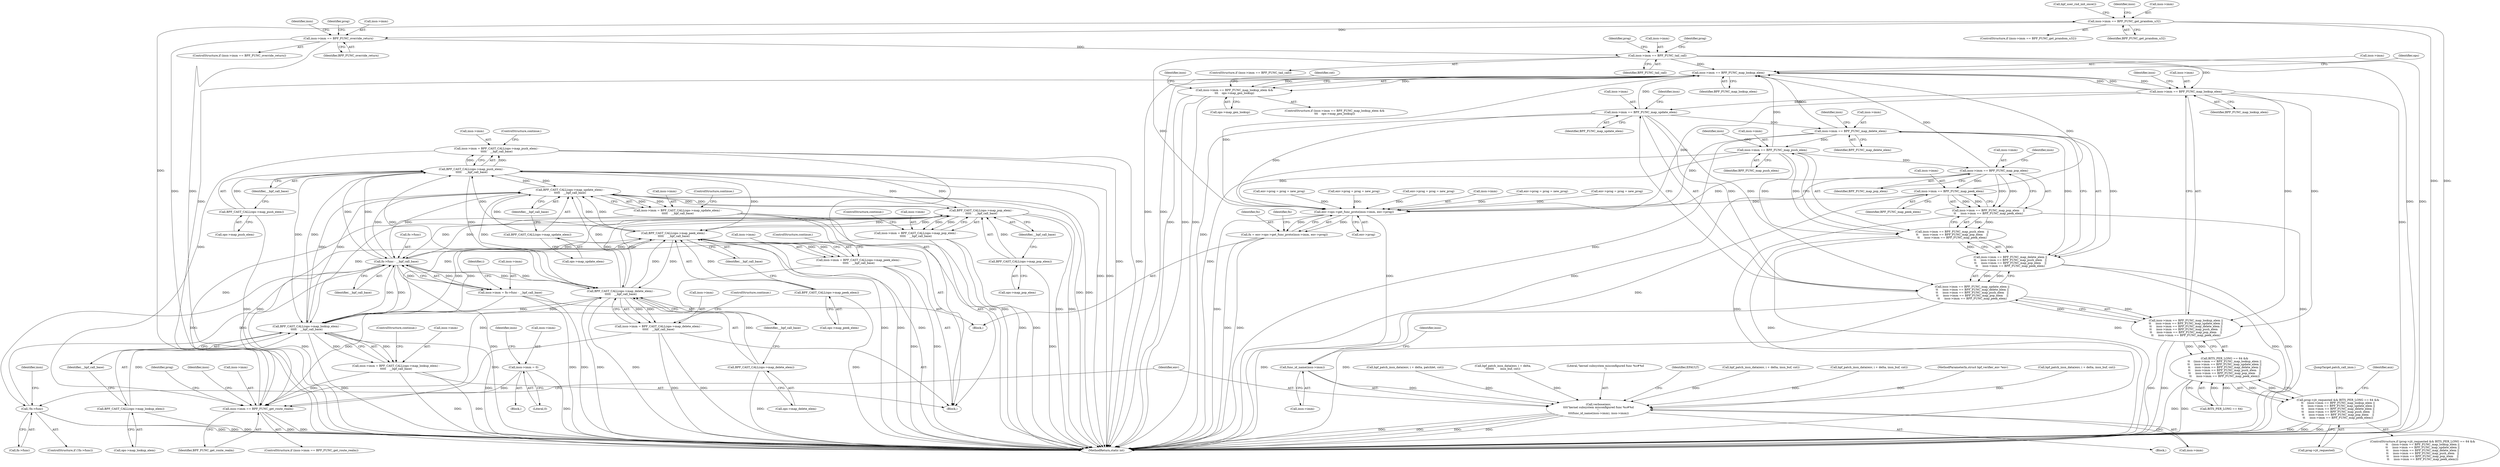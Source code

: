 digraph "0_linux_979d63d50c0c0f7bc537bf821e056cc9fe5abd38_3@API" {
"1000653" [label="(Call,insn->imm == BPF_FUNC_get_prandom_u32)"];
"1000642" [label="(Call,insn->imm == BPF_FUNC_get_route_realm)"];
"1000981" [label="(Call,insn->imm = BPF_CAST_CALL(ops->map_push_elem) -\n\t\t\t\t\t    __bpf_call_base)"];
"1000985" [label="(Call,BPF_CAST_CALL(ops->map_push_elem) -\n\t\t\t\t\t    __bpf_call_base)"];
"1000986" [label="(Call,BPF_CAST_CALL(ops->map_push_elem))"];
"1000961" [label="(Call,BPF_CAST_CALL(ops->map_update_elem) -\n\t\t\t\t\t    __bpf_call_base)"];
"1000962" [label="(Call,BPF_CAST_CALL(ops->map_update_elem))"];
"1000997" [label="(Call,BPF_CAST_CALL(ops->map_pop_elem) -\n\t\t\t\t\t    __bpf_call_base)"];
"1000998" [label="(Call,BPF_CAST_CALL(ops->map_pop_elem))"];
"1001009" [label="(Call,BPF_CAST_CALL(ops->map_peek_elem) -\n\t\t\t\t\t    __bpf_call_base)"];
"1001010" [label="(Call,BPF_CAST_CALL(ops->map_peek_elem))"];
"1001050" [label="(Call,fn->func - __bpf_call_base)"];
"1001028" [label="(Call,!fn->func)"];
"1000949" [label="(Call,BPF_CAST_CALL(ops->map_lookup_elem) -\n\t\t\t\t\t    __bpf_call_base)"];
"1000950" [label="(Call,BPF_CAST_CALL(ops->map_lookup_elem))"];
"1000973" [label="(Call,BPF_CAST_CALL(ops->map_delete_elem) -\n\t\t\t\t\t    __bpf_call_base)"];
"1000974" [label="(Call,BPF_CAST_CALL(ops->map_delete_elem))"];
"1001046" [label="(Call,insn->imm = fn->func - __bpf_call_base)"];
"1000993" [label="(Call,insn->imm = BPF_CAST_CALL(ops->map_pop_elem) -\n\t\t\t\t\t    __bpf_call_base)"];
"1000945" [label="(Call,insn->imm = BPF_CAST_CALL(ops->map_lookup_elem) -\n\t\t\t\t\t    __bpf_call_base)"];
"1000700" [label="(Call,insn->imm = 0)"];
"1000957" [label="(Call,insn->imm = BPF_CAST_CALL(ops->map_update_elem) -\n\t\t\t\t\t    __bpf_call_base)"];
"1000872" [label="(Call,insn->imm == BPF_FUNC_map_lookup_elem)"];
"1000828" [label="(Call,insn->imm == BPF_FUNC_map_push_elem)"];
"1000822" [label="(Call,insn->imm == BPF_FUNC_map_delete_elem)"];
"1000816" [label="(Call,insn->imm == BPF_FUNC_map_update_elem)"];
"1000810" [label="(Call,insn->imm == BPF_FUNC_map_lookup_elem)"];
"1000671" [label="(Call,insn->imm == BPF_FUNC_tail_call)"];
"1000660" [label="(Call,insn->imm == BPF_FUNC_override_return)"];
"1000653" [label="(Call,insn->imm == BPF_FUNC_get_prandom_u32)"];
"1000839" [label="(Call,insn->imm == BPF_FUNC_map_peek_elem)"];
"1000834" [label="(Call,insn->imm == BPF_FUNC_map_pop_elem)"];
"1001005" [label="(Call,insn->imm = BPF_CAST_CALL(ops->map_peek_elem) -\n\t\t\t\t\t    __bpf_call_base)"];
"1000969" [label="(Call,insn->imm = BPF_CAST_CALL(ops->map_delete_elem) -\n\t\t\t\t\t    __bpf_call_base)"];
"1000809" [label="(Call,insn->imm == BPF_FUNC_map_lookup_elem ||\n\t\t     insn->imm == BPF_FUNC_map_update_elem ||\n\t\t     insn->imm == BPF_FUNC_map_delete_elem ||\n\t\t     insn->imm == BPF_FUNC_map_push_elem   ||\n\t\t     insn->imm == BPF_FUNC_map_pop_elem    ||\n\t\t     insn->imm == BPF_FUNC_map_peek_elem)"];
"1000805" [label="(Call,BITS_PER_LONG == 64 &&\n\t\t    (insn->imm == BPF_FUNC_map_lookup_elem ||\n\t\t     insn->imm == BPF_FUNC_map_update_elem ||\n\t\t     insn->imm == BPF_FUNC_map_delete_elem ||\n\t\t     insn->imm == BPF_FUNC_map_push_elem   ||\n\t\t     insn->imm == BPF_FUNC_map_pop_elem    ||\n\t\t     insn->imm == BPF_FUNC_map_peek_elem))"];
"1000801" [label="(Call,prog->jit_requested && BITS_PER_LONG == 64 &&\n\t\t    (insn->imm == BPF_FUNC_map_lookup_elem ||\n\t\t     insn->imm == BPF_FUNC_map_update_elem ||\n\t\t     insn->imm == BPF_FUNC_map_delete_elem ||\n\t\t     insn->imm == BPF_FUNC_map_push_elem   ||\n\t\t     insn->imm == BPF_FUNC_map_pop_elem    ||\n\t\t     insn->imm == BPF_FUNC_map_peek_elem))"];
"1000815" [label="(Call,insn->imm == BPF_FUNC_map_update_elem ||\n\t\t     insn->imm == BPF_FUNC_map_delete_elem ||\n\t\t     insn->imm == BPF_FUNC_map_push_elem   ||\n\t\t     insn->imm == BPF_FUNC_map_pop_elem    ||\n\t\t     insn->imm == BPF_FUNC_map_peek_elem)"];
"1000821" [label="(Call,insn->imm == BPF_FUNC_map_delete_elem ||\n\t\t     insn->imm == BPF_FUNC_map_push_elem   ||\n\t\t     insn->imm == BPF_FUNC_map_pop_elem    ||\n\t\t     insn->imm == BPF_FUNC_map_peek_elem)"];
"1000827" [label="(Call,insn->imm == BPF_FUNC_map_push_elem   ||\n\t\t     insn->imm == BPF_FUNC_map_pop_elem    ||\n\t\t     insn->imm == BPF_FUNC_map_peek_elem)"];
"1000833" [label="(Call,insn->imm == BPF_FUNC_map_pop_elem    ||\n\t\t     insn->imm == BPF_FUNC_map_peek_elem)"];
"1000871" [label="(Call,insn->imm == BPF_FUNC_map_lookup_elem &&\n\t\t\t    ops->map_gen_lookup)"];
"1001020" [label="(Call,env->ops->get_func_proto(insn->imm, env->prog))"];
"1001018" [label="(Call,fn = env->ops->get_func_proto(insn->imm, env->prog))"];
"1001036" [label="(Call,func_id_name(insn->imm))"];
"1001033" [label="(Call,verbose(env,\n\t\t\t\t\"kernel subsystem misconfigured func %s#%d\n\",\n\t\t\t\tfunc_id_name(insn->imm), insn->imm))"];
"1000830" [label="(Identifier,insn)"];
"1000904" [label="(Call,bpf_patch_insn_data(env, i + delta,\n\t\t\t\t\t\t\t       insn_buf, cnt))"];
"1000704" [label="(Literal,0)"];
"1000660" [label="(Call,insn->imm == BPF_FUNC_override_return)"];
"1000941" [label="(Identifier,insn)"];
"1001033" [label="(Call,verbose(env,\n\t\t\t\t\"kernel subsystem misconfigured func %s#%d\n\",\n\t\t\t\tfunc_id_name(insn->imm), insn->imm))"];
"1000670" [label="(ControlStructure,if (insn->imm == BPF_FUNC_tail_call))"];
"1000646" [label="(Identifier,BPF_FUNC_get_route_realm)"];
"1000882" [label="(Identifier,cnt)"];
"1001017" [label="(JumpTarget,patch_call_imm:)"];
"1000608" [label="(Call,env->prog = prog = new_prog)"];
"1001035" [label="(Literal,\"kernel subsystem misconfigured func %s#%d\n\")"];
"1000943" [label="(Block,)"];
"1000836" [label="(Identifier,insn)"];
"1000987" [label="(Call,ops->map_push_elem)"];
"1000975" [label="(Call,ops->map_delete_elem)"];
"1000970" [label="(Call,insn->imm)"];
"1000986" [label="(Call,BPF_CAST_CALL(ops->map_push_elem))"];
"1000999" [label="(Call,ops->map_pop_elem)"];
"1000979" [label="(ControlStructure,continue;)"];
"1000873" [label="(Call,insn->imm)"];
"1000814" [label="(Identifier,BPF_FUNC_map_lookup_elem)"];
"1001011" [label="(Call,ops->map_peek_elem)"];
"1000659" [label="(ControlStructure,if (insn->imm == BPF_FUNC_override_return))"];
"1000700" [label="(Call,insn->imm = 0)"];
"1000820" [label="(Identifier,BPF_FUNC_map_update_elem)"];
"1000840" [label="(Call,insn->imm)"];
"1001036" [label="(Call,func_id_name(insn->imm))"];
"1000652" [label="(ControlStructure,if (insn->imm == BPF_FUNC_get_prandom_u32))"];
"1000664" [label="(Identifier,BPF_FUNC_override_return)"];
"1000667" [label="(Identifier,prog)"];
"1000955" [label="(ControlStructure,continue;)"];
"1001045" [label="(Identifier,EFAULT)"];
"1000657" [label="(Identifier,BPF_FUNC_get_prandom_u32)"];
"1000643" [label="(Call,insn->imm)"];
"1000966" [label="(Identifier,__bpf_call_base)"];
"1000843" [label="(Identifier,BPF_FUNC_map_peek_elem)"];
"1000590" [label="(Call,bpf_patch_insn_data(env, i + delta, insn_buf, cnt))"];
"1001057" [label="(MethodReturn,static int)"];
"1000982" [label="(Call,insn->imm)"];
"1001037" [label="(Call,insn->imm)"];
"1001010" [label="(Call,BPF_CAST_CALL(ops->map_peek_elem))"];
"1000957" [label="(Call,insn->imm = BPF_CAST_CALL(ops->map_update_elem) -\n\t\t\t\t\t    __bpf_call_base)"];
"1000675" [label="(Identifier,BPF_FUNC_tail_call)"];
"1000803" [label="(Identifier,prog)"];
"1001006" [label="(Call,insn->imm)"];
"1000149" [label="(Identifier,i)"];
"1000661" [label="(Call,insn->imm)"];
"1000658" [label="(Call,bpf_user_rnd_init_once())"];
"1000801" [label="(Call,prog->jit_requested && BITS_PER_LONG == 64 &&\n\t\t    (insn->imm == BPF_FUNC_map_lookup_elem ||\n\t\t     insn->imm == BPF_FUNC_map_update_elem ||\n\t\t     insn->imm == BPF_FUNC_map_delete_elem ||\n\t\t     insn->imm == BPF_FUNC_map_push_elem   ||\n\t\t     insn->imm == BPF_FUNC_map_pop_elem    ||\n\t\t     insn->imm == BPF_FUNC_map_peek_elem))"];
"1001019" [label="(Identifier,fn)"];
"1000877" [label="(Call,ops->map_gen_lookup)"];
"1000345" [label="(Call,bpf_patch_insn_data(env, i + delta, insn_buf, cnt))"];
"1000973" [label="(Call,BPF_CAST_CALL(ops->map_delete_elem) -\n\t\t\t\t\t    __bpf_call_base)"];
"1001015" [label="(ControlStructure,continue;)"];
"1001018" [label="(Call,fn = env->ops->get_func_proto(insn->imm, env->prog))"];
"1001032" [label="(Block,)"];
"1000981" [label="(Call,insn->imm = BPF_CAST_CALL(ops->map_push_elem) -\n\t\t\t\t\t    __bpf_call_base)"];
"1000283" [label="(Call,env->prog = prog = new_prog)"];
"1001027" [label="(ControlStructure,if (!fn->func))"];
"1000949" [label="(Call,BPF_CAST_CALL(ops->map_lookup_elem) -\n\t\t\t\t\t    __bpf_call_base)"];
"1000662" [label="(Identifier,insn)"];
"1000827" [label="(Call,insn->imm == BPF_FUNC_map_push_elem   ||\n\t\t     insn->imm == BPF_FUNC_map_pop_elem    ||\n\t\t     insn->imm == BPF_FUNC_map_peek_elem)"];
"1000969" [label="(Call,insn->imm = BPF_CAST_CALL(ops->map_delete_elem) -\n\t\t\t\t\t    __bpf_call_base)"];
"1000818" [label="(Identifier,insn)"];
"1001030" [label="(Identifier,fn)"];
"1001040" [label="(Call,insn->imm)"];
"1000641" [label="(ControlStructure,if (insn->imm == BPF_FUNC_get_route_realm))"];
"1000961" [label="(Call,BPF_CAST_CALL(ops->map_update_elem) -\n\t\t\t\t\t    __bpf_call_base)"];
"1000839" [label="(Call,insn->imm == BPF_FUNC_map_peek_elem)"];
"1000671" [label="(Call,insn->imm == BPF_FUNC_tail_call)"];
"1001050" [label="(Call,fn->func - __bpf_call_base)"];
"1000963" [label="(Call,ops->map_update_elem)"];
"1000823" [label="(Call,insn->imm)"];
"1001034" [label="(Identifier,env)"];
"1000673" [label="(Identifier,insn)"];
"1000991" [label="(ControlStructure,continue;)"];
"1000649" [label="(Identifier,prog)"];
"1000108" [label="(MethodParameterIn,struct bpf_verifier_env *env)"];
"1000642" [label="(Call,insn->imm == BPF_FUNC_get_route_realm)"];
"1001041" [label="(Identifier,insn)"];
"1000834" [label="(Call,insn->imm == BPF_FUNC_map_pop_elem)"];
"1000826" [label="(Identifier,BPF_FUNC_map_delete_elem)"];
"1000962" [label="(Call,BPF_CAST_CALL(ops->map_update_elem))"];
"1000978" [label="(Identifier,__bpf_call_base)"];
"1001003" [label="(ControlStructure,continue;)"];
"1000985" [label="(Call,BPF_CAST_CALL(ops->map_push_elem) -\n\t\t\t\t\t    __bpf_call_base)"];
"1000946" [label="(Call,insn->imm)"];
"1000816" [label="(Call,insn->imm == BPF_FUNC_map_update_elem)"];
"1000707" [label="(Identifier,insn)"];
"1000835" [label="(Call,insn->imm)"];
"1000701" [label="(Call,insn->imm)"];
"1001051" [label="(Call,fn->func)"];
"1000967" [label="(ControlStructure,continue;)"];
"1000876" [label="(Identifier,BPF_FUNC_map_lookup_elem)"];
"1000815" [label="(Call,insn->imm == BPF_FUNC_map_update_elem ||\n\t\t     insn->imm == BPF_FUNC_map_delete_elem ||\n\t\t     insn->imm == BPF_FUNC_map_push_elem   ||\n\t\t     insn->imm == BPF_FUNC_map_pop_elem    ||\n\t\t     insn->imm == BPF_FUNC_map_peek_elem)"];
"1000974" [label="(Call,BPF_CAST_CALL(ops->map_delete_elem))"];
"1000805" [label="(Call,BITS_PER_LONG == 64 &&\n\t\t    (insn->imm == BPF_FUNC_map_lookup_elem ||\n\t\t     insn->imm == BPF_FUNC_map_update_elem ||\n\t\t     insn->imm == BPF_FUNC_map_delete_elem ||\n\t\t     insn->imm == BPF_FUNC_map_push_elem   ||\n\t\t     insn->imm == BPF_FUNC_map_pop_elem    ||\n\t\t     insn->imm == BPF_FUNC_map_peek_elem))"];
"1000870" [label="(ControlStructure,if (insn->imm == BPF_FUNC_map_lookup_elem &&\n\t\t\t    ops->map_gen_lookup))"];
"1000824" [label="(Identifier,insn)"];
"1000363" [label="(Call,env->prog = prog = new_prog)"];
"1000951" [label="(Call,ops->map_lookup_elem)"];
"1001009" [label="(Call,BPF_CAST_CALL(ops->map_peek_elem) -\n\t\t\t\t\t    __bpf_call_base)"];
"1001048" [label="(Identifier,insn)"];
"1000809" [label="(Call,insn->imm == BPF_FUNC_map_lookup_elem ||\n\t\t     insn->imm == BPF_FUNC_map_update_elem ||\n\t\t     insn->imm == BPF_FUNC_map_delete_elem ||\n\t\t     insn->imm == BPF_FUNC_map_push_elem   ||\n\t\t     insn->imm == BPF_FUNC_map_pop_elem    ||\n\t\t     insn->imm == BPF_FUNC_map_peek_elem)"];
"1000802" [label="(Call,prog->jit_requested)"];
"1000832" [label="(Identifier,BPF_FUNC_map_push_elem)"];
"1001020" [label="(Call,env->ops->get_func_proto(insn->imm, env->prog))"];
"1001014" [label="(Identifier,__bpf_call_base)"];
"1000841" [label="(Identifier,insn)"];
"1000152" [label="(Block,)"];
"1000817" [label="(Call,insn->imm)"];
"1000822" [label="(Call,insn->imm == BPF_FUNC_map_delete_elem)"];
"1000654" [label="(Call,insn->imm)"];
"1000672" [label="(Call,insn->imm)"];
"1000833" [label="(Call,insn->imm == BPF_FUNC_map_pop_elem    ||\n\t\t     insn->imm == BPF_FUNC_map_peek_elem)"];
"1001024" [label="(Call,env->prog)"];
"1000765" [label="(Call,bpf_patch_insn_data(env, i + delta, insn_buf, cnt))"];
"1001046" [label="(Call,insn->imm = fn->func - __bpf_call_base)"];
"1001047" [label="(Call,insn->imm)"];
"1000846" [label="(Identifier,aux)"];
"1001021" [label="(Call,insn->imm)"];
"1000994" [label="(Call,insn->imm)"];
"1000821" [label="(Call,insn->imm == BPF_FUNC_map_delete_elem ||\n\t\t     insn->imm == BPF_FUNC_map_push_elem   ||\n\t\t     insn->imm == BPF_FUNC_map_pop_elem    ||\n\t\t     insn->imm == BPF_FUNC_map_peek_elem)"];
"1000676" [label="(Block,)"];
"1000872" [label="(Call,insn->imm == BPF_FUNC_map_lookup_elem)"];
"1000945" [label="(Call,insn->imm = BPF_CAST_CALL(ops->map_lookup_elem) -\n\t\t\t\t\t    __bpf_call_base)"];
"1000871" [label="(Call,insn->imm == BPF_FUNC_map_lookup_elem &&\n\t\t\t    ops->map_gen_lookup)"];
"1000878" [label="(Identifier,ops)"];
"1000265" [label="(Call,bpf_patch_insn_data(env, i + delta, patchlet, cnt))"];
"1001028" [label="(Call,!fn->func)"];
"1000811" [label="(Call,insn->imm)"];
"1000800" [label="(ControlStructure,if (prog->jit_requested && BITS_PER_LONG == 64 &&\n\t\t    (insn->imm == BPF_FUNC_map_lookup_elem ||\n\t\t     insn->imm == BPF_FUNC_map_update_elem ||\n\t\t     insn->imm == BPF_FUNC_map_delete_elem ||\n\t\t     insn->imm == BPF_FUNC_map_push_elem   ||\n\t\t     insn->imm == BPF_FUNC_map_pop_elem    ||\n\t\t     insn->imm == BPF_FUNC_map_peek_elem)))"];
"1000829" [label="(Call,insn->imm)"];
"1000838" [label="(Identifier,BPF_FUNC_map_pop_elem)"];
"1001005" [label="(Call,insn->imm = BPF_CAST_CALL(ops->map_peek_elem) -\n\t\t\t\t\t    __bpf_call_base)"];
"1000810" [label="(Call,insn->imm == BPF_FUNC_map_lookup_elem)"];
"1000653" [label="(Call,insn->imm == BPF_FUNC_get_prandom_u32)"];
"1000998" [label="(Call,BPF_CAST_CALL(ops->map_pop_elem))"];
"1000806" [label="(Call,BITS_PER_LONG == 64)"];
"1000655" [label="(Identifier,insn)"];
"1000922" [label="(Call,env->prog = prog = new_prog)"];
"1000993" [label="(Call,insn->imm = BPF_CAST_CALL(ops->map_pop_elem) -\n\t\t\t\t\t    __bpf_call_base)"];
"1001054" [label="(Identifier,__bpf_call_base)"];
"1000997" [label="(Call,BPF_CAST_CALL(ops->map_pop_elem) -\n\t\t\t\t\t    __bpf_call_base)"];
"1001002" [label="(Identifier,__bpf_call_base)"];
"1000990" [label="(Identifier,__bpf_call_base)"];
"1000828" [label="(Call,insn->imm == BPF_FUNC_map_push_elem)"];
"1000783" [label="(Call,env->prog = prog = new_prog)"];
"1001029" [label="(Call,fn->func)"];
"1000954" [label="(Identifier,__bpf_call_base)"];
"1000958" [label="(Call,insn->imm)"];
"1000950" [label="(Call,BPF_CAST_CALL(ops->map_lookup_elem))"];
"1000679" [label="(Identifier,prog)"];
"1000653" -> "1000652"  [label="AST: "];
"1000653" -> "1000657"  [label="CFG: "];
"1000654" -> "1000653"  [label="AST: "];
"1000657" -> "1000653"  [label="AST: "];
"1000658" -> "1000653"  [label="CFG: "];
"1000662" -> "1000653"  [label="CFG: "];
"1000653" -> "1001057"  [label="DDG: "];
"1000653" -> "1001057"  [label="DDG: "];
"1000642" -> "1000653"  [label="DDG: "];
"1000653" -> "1000660"  [label="DDG: "];
"1000642" -> "1000641"  [label="AST: "];
"1000642" -> "1000646"  [label="CFG: "];
"1000643" -> "1000642"  [label="AST: "];
"1000646" -> "1000642"  [label="AST: "];
"1000649" -> "1000642"  [label="CFG: "];
"1000655" -> "1000642"  [label="CFG: "];
"1000642" -> "1001057"  [label="DDG: "];
"1000642" -> "1001057"  [label="DDG: "];
"1000981" -> "1000642"  [label="DDG: "];
"1001046" -> "1000642"  [label="DDG: "];
"1000993" -> "1000642"  [label="DDG: "];
"1000945" -> "1000642"  [label="DDG: "];
"1000700" -> "1000642"  [label="DDG: "];
"1000957" -> "1000642"  [label="DDG: "];
"1000872" -> "1000642"  [label="DDG: "];
"1001005" -> "1000642"  [label="DDG: "];
"1000969" -> "1000642"  [label="DDG: "];
"1000981" -> "1000943"  [label="AST: "];
"1000981" -> "1000985"  [label="CFG: "];
"1000982" -> "1000981"  [label="AST: "];
"1000985" -> "1000981"  [label="AST: "];
"1000991" -> "1000981"  [label="CFG: "];
"1000981" -> "1001057"  [label="DDG: "];
"1000981" -> "1001057"  [label="DDG: "];
"1000985" -> "1000981"  [label="DDG: "];
"1000985" -> "1000981"  [label="DDG: "];
"1000985" -> "1000990"  [label="CFG: "];
"1000986" -> "1000985"  [label="AST: "];
"1000990" -> "1000985"  [label="AST: "];
"1000985" -> "1001057"  [label="DDG: "];
"1000985" -> "1001057"  [label="DDG: "];
"1000985" -> "1000949"  [label="DDG: "];
"1000985" -> "1000961"  [label="DDG: "];
"1000985" -> "1000973"  [label="DDG: "];
"1000986" -> "1000985"  [label="DDG: "];
"1000961" -> "1000985"  [label="DDG: "];
"1000997" -> "1000985"  [label="DDG: "];
"1001009" -> "1000985"  [label="DDG: "];
"1001050" -> "1000985"  [label="DDG: "];
"1000949" -> "1000985"  [label="DDG: "];
"1000973" -> "1000985"  [label="DDG: "];
"1000985" -> "1000997"  [label="DDG: "];
"1000985" -> "1001009"  [label="DDG: "];
"1000985" -> "1001050"  [label="DDG: "];
"1000986" -> "1000987"  [label="CFG: "];
"1000987" -> "1000986"  [label="AST: "];
"1000990" -> "1000986"  [label="CFG: "];
"1000986" -> "1001057"  [label="DDG: "];
"1000961" -> "1000957"  [label="AST: "];
"1000961" -> "1000966"  [label="CFG: "];
"1000962" -> "1000961"  [label="AST: "];
"1000966" -> "1000961"  [label="AST: "];
"1000957" -> "1000961"  [label="CFG: "];
"1000961" -> "1001057"  [label="DDG: "];
"1000961" -> "1001057"  [label="DDG: "];
"1000961" -> "1000949"  [label="DDG: "];
"1000961" -> "1000957"  [label="DDG: "];
"1000961" -> "1000957"  [label="DDG: "];
"1000962" -> "1000961"  [label="DDG: "];
"1000997" -> "1000961"  [label="DDG: "];
"1001009" -> "1000961"  [label="DDG: "];
"1001050" -> "1000961"  [label="DDG: "];
"1000949" -> "1000961"  [label="DDG: "];
"1000973" -> "1000961"  [label="DDG: "];
"1000961" -> "1000973"  [label="DDG: "];
"1000961" -> "1000997"  [label="DDG: "];
"1000961" -> "1001009"  [label="DDG: "];
"1000961" -> "1001050"  [label="DDG: "];
"1000962" -> "1000963"  [label="CFG: "];
"1000963" -> "1000962"  [label="AST: "];
"1000966" -> "1000962"  [label="CFG: "];
"1000962" -> "1001057"  [label="DDG: "];
"1000997" -> "1000993"  [label="AST: "];
"1000997" -> "1001002"  [label="CFG: "];
"1000998" -> "1000997"  [label="AST: "];
"1001002" -> "1000997"  [label="AST: "];
"1000993" -> "1000997"  [label="CFG: "];
"1000997" -> "1001057"  [label="DDG: "];
"1000997" -> "1001057"  [label="DDG: "];
"1000997" -> "1000949"  [label="DDG: "];
"1000997" -> "1000973"  [label="DDG: "];
"1000997" -> "1000993"  [label="DDG: "];
"1000997" -> "1000993"  [label="DDG: "];
"1000998" -> "1000997"  [label="DDG: "];
"1001009" -> "1000997"  [label="DDG: "];
"1001050" -> "1000997"  [label="DDG: "];
"1000949" -> "1000997"  [label="DDG: "];
"1000973" -> "1000997"  [label="DDG: "];
"1000997" -> "1001009"  [label="DDG: "];
"1000997" -> "1001050"  [label="DDG: "];
"1000998" -> "1000999"  [label="CFG: "];
"1000999" -> "1000998"  [label="AST: "];
"1001002" -> "1000998"  [label="CFG: "];
"1000998" -> "1001057"  [label="DDG: "];
"1001009" -> "1001005"  [label="AST: "];
"1001009" -> "1001014"  [label="CFG: "];
"1001010" -> "1001009"  [label="AST: "];
"1001014" -> "1001009"  [label="AST: "];
"1001005" -> "1001009"  [label="CFG: "];
"1001009" -> "1001057"  [label="DDG: "];
"1001009" -> "1001057"  [label="DDG: "];
"1001009" -> "1000949"  [label="DDG: "];
"1001009" -> "1000973"  [label="DDG: "];
"1001009" -> "1001005"  [label="DDG: "];
"1001009" -> "1001005"  [label="DDG: "];
"1001010" -> "1001009"  [label="DDG: "];
"1001050" -> "1001009"  [label="DDG: "];
"1000949" -> "1001009"  [label="DDG: "];
"1000973" -> "1001009"  [label="DDG: "];
"1001009" -> "1001050"  [label="DDG: "];
"1001010" -> "1001011"  [label="CFG: "];
"1001011" -> "1001010"  [label="AST: "];
"1001014" -> "1001010"  [label="CFG: "];
"1001010" -> "1001057"  [label="DDG: "];
"1001050" -> "1001046"  [label="AST: "];
"1001050" -> "1001054"  [label="CFG: "];
"1001051" -> "1001050"  [label="AST: "];
"1001054" -> "1001050"  [label="AST: "];
"1001046" -> "1001050"  [label="CFG: "];
"1001050" -> "1001057"  [label="DDG: "];
"1001050" -> "1001057"  [label="DDG: "];
"1001050" -> "1000949"  [label="DDG: "];
"1001050" -> "1000973"  [label="DDG: "];
"1001050" -> "1001028"  [label="DDG: "];
"1001050" -> "1001046"  [label="DDG: "];
"1001050" -> "1001046"  [label="DDG: "];
"1001028" -> "1001050"  [label="DDG: "];
"1000949" -> "1001050"  [label="DDG: "];
"1000973" -> "1001050"  [label="DDG: "];
"1001028" -> "1001027"  [label="AST: "];
"1001028" -> "1001029"  [label="CFG: "];
"1001029" -> "1001028"  [label="AST: "];
"1001034" -> "1001028"  [label="CFG: "];
"1001048" -> "1001028"  [label="CFG: "];
"1001028" -> "1001057"  [label="DDG: "];
"1001028" -> "1001057"  [label="DDG: "];
"1000949" -> "1000945"  [label="AST: "];
"1000949" -> "1000954"  [label="CFG: "];
"1000950" -> "1000949"  [label="AST: "];
"1000954" -> "1000949"  [label="AST: "];
"1000945" -> "1000949"  [label="CFG: "];
"1000949" -> "1001057"  [label="DDG: "];
"1000949" -> "1001057"  [label="DDG: "];
"1000949" -> "1000945"  [label="DDG: "];
"1000949" -> "1000945"  [label="DDG: "];
"1000950" -> "1000949"  [label="DDG: "];
"1000973" -> "1000949"  [label="DDG: "];
"1000949" -> "1000973"  [label="DDG: "];
"1000950" -> "1000951"  [label="CFG: "];
"1000951" -> "1000950"  [label="AST: "];
"1000954" -> "1000950"  [label="CFG: "];
"1000950" -> "1001057"  [label="DDG: "];
"1000973" -> "1000969"  [label="AST: "];
"1000973" -> "1000978"  [label="CFG: "];
"1000974" -> "1000973"  [label="AST: "];
"1000978" -> "1000973"  [label="AST: "];
"1000969" -> "1000973"  [label="CFG: "];
"1000973" -> "1001057"  [label="DDG: "];
"1000973" -> "1001057"  [label="DDG: "];
"1000973" -> "1000969"  [label="DDG: "];
"1000973" -> "1000969"  [label="DDG: "];
"1000974" -> "1000973"  [label="DDG: "];
"1000974" -> "1000975"  [label="CFG: "];
"1000975" -> "1000974"  [label="AST: "];
"1000978" -> "1000974"  [label="CFG: "];
"1000974" -> "1001057"  [label="DDG: "];
"1001046" -> "1000152"  [label="AST: "];
"1001047" -> "1001046"  [label="AST: "];
"1000149" -> "1001046"  [label="CFG: "];
"1001046" -> "1001057"  [label="DDG: "];
"1001046" -> "1001057"  [label="DDG: "];
"1000993" -> "1000943"  [label="AST: "];
"1000994" -> "1000993"  [label="AST: "];
"1001003" -> "1000993"  [label="CFG: "];
"1000993" -> "1001057"  [label="DDG: "];
"1000993" -> "1001057"  [label="DDG: "];
"1000945" -> "1000943"  [label="AST: "];
"1000946" -> "1000945"  [label="AST: "];
"1000955" -> "1000945"  [label="CFG: "];
"1000945" -> "1001057"  [label="DDG: "];
"1000945" -> "1001057"  [label="DDG: "];
"1000700" -> "1000676"  [label="AST: "];
"1000700" -> "1000704"  [label="CFG: "];
"1000701" -> "1000700"  [label="AST: "];
"1000704" -> "1000700"  [label="AST: "];
"1000707" -> "1000700"  [label="CFG: "];
"1000700" -> "1001057"  [label="DDG: "];
"1000957" -> "1000943"  [label="AST: "];
"1000958" -> "1000957"  [label="AST: "];
"1000967" -> "1000957"  [label="CFG: "];
"1000957" -> "1001057"  [label="DDG: "];
"1000957" -> "1001057"  [label="DDG: "];
"1000872" -> "1000871"  [label="AST: "];
"1000872" -> "1000876"  [label="CFG: "];
"1000873" -> "1000872"  [label="AST: "];
"1000876" -> "1000872"  [label="AST: "];
"1000878" -> "1000872"  [label="CFG: "];
"1000871" -> "1000872"  [label="CFG: "];
"1000872" -> "1001057"  [label="DDG: "];
"1000872" -> "1001057"  [label="DDG: "];
"1000872" -> "1000810"  [label="DDG: "];
"1000872" -> "1000871"  [label="DDG: "];
"1000872" -> "1000871"  [label="DDG: "];
"1000828" -> "1000872"  [label="DDG: "];
"1000816" -> "1000872"  [label="DDG: "];
"1000822" -> "1000872"  [label="DDG: "];
"1000810" -> "1000872"  [label="DDG: "];
"1000810" -> "1000872"  [label="DDG: "];
"1000839" -> "1000872"  [label="DDG: "];
"1000834" -> "1000872"  [label="DDG: "];
"1000671" -> "1000872"  [label="DDG: "];
"1000872" -> "1001020"  [label="DDG: "];
"1000828" -> "1000827"  [label="AST: "];
"1000828" -> "1000832"  [label="CFG: "];
"1000829" -> "1000828"  [label="AST: "];
"1000832" -> "1000828"  [label="AST: "];
"1000836" -> "1000828"  [label="CFG: "];
"1000827" -> "1000828"  [label="CFG: "];
"1000828" -> "1001057"  [label="DDG: "];
"1000828" -> "1000827"  [label="DDG: "];
"1000828" -> "1000827"  [label="DDG: "];
"1000822" -> "1000828"  [label="DDG: "];
"1000828" -> "1000834"  [label="DDG: "];
"1000828" -> "1001020"  [label="DDG: "];
"1000822" -> "1000821"  [label="AST: "];
"1000822" -> "1000826"  [label="CFG: "];
"1000823" -> "1000822"  [label="AST: "];
"1000826" -> "1000822"  [label="AST: "];
"1000830" -> "1000822"  [label="CFG: "];
"1000821" -> "1000822"  [label="CFG: "];
"1000822" -> "1001057"  [label="DDG: "];
"1000822" -> "1000821"  [label="DDG: "];
"1000822" -> "1000821"  [label="DDG: "];
"1000816" -> "1000822"  [label="DDG: "];
"1000822" -> "1001020"  [label="DDG: "];
"1000816" -> "1000815"  [label="AST: "];
"1000816" -> "1000820"  [label="CFG: "];
"1000817" -> "1000816"  [label="AST: "];
"1000820" -> "1000816"  [label="AST: "];
"1000824" -> "1000816"  [label="CFG: "];
"1000815" -> "1000816"  [label="CFG: "];
"1000816" -> "1001057"  [label="DDG: "];
"1000816" -> "1000815"  [label="DDG: "];
"1000816" -> "1000815"  [label="DDG: "];
"1000810" -> "1000816"  [label="DDG: "];
"1000816" -> "1001020"  [label="DDG: "];
"1000810" -> "1000809"  [label="AST: "];
"1000810" -> "1000814"  [label="CFG: "];
"1000811" -> "1000810"  [label="AST: "];
"1000814" -> "1000810"  [label="AST: "];
"1000818" -> "1000810"  [label="CFG: "];
"1000809" -> "1000810"  [label="CFG: "];
"1000810" -> "1001057"  [label="DDG: "];
"1000810" -> "1000809"  [label="DDG: "];
"1000810" -> "1000809"  [label="DDG: "];
"1000671" -> "1000810"  [label="DDG: "];
"1000810" -> "1001020"  [label="DDG: "];
"1000671" -> "1000670"  [label="AST: "];
"1000671" -> "1000675"  [label="CFG: "];
"1000672" -> "1000671"  [label="AST: "];
"1000675" -> "1000671"  [label="AST: "];
"1000679" -> "1000671"  [label="CFG: "];
"1000803" -> "1000671"  [label="CFG: "];
"1000671" -> "1001057"  [label="DDG: "];
"1000671" -> "1001057"  [label="DDG: "];
"1000660" -> "1000671"  [label="DDG: "];
"1000671" -> "1001020"  [label="DDG: "];
"1000660" -> "1000659"  [label="AST: "];
"1000660" -> "1000664"  [label="CFG: "];
"1000661" -> "1000660"  [label="AST: "];
"1000664" -> "1000660"  [label="AST: "];
"1000667" -> "1000660"  [label="CFG: "];
"1000673" -> "1000660"  [label="CFG: "];
"1000660" -> "1001057"  [label="DDG: "];
"1000660" -> "1001057"  [label="DDG: "];
"1000839" -> "1000833"  [label="AST: "];
"1000839" -> "1000843"  [label="CFG: "];
"1000840" -> "1000839"  [label="AST: "];
"1000843" -> "1000839"  [label="AST: "];
"1000833" -> "1000839"  [label="CFG: "];
"1000839" -> "1001057"  [label="DDG: "];
"1000839" -> "1000833"  [label="DDG: "];
"1000839" -> "1000833"  [label="DDG: "];
"1000834" -> "1000839"  [label="DDG: "];
"1000839" -> "1001020"  [label="DDG: "];
"1000834" -> "1000833"  [label="AST: "];
"1000834" -> "1000838"  [label="CFG: "];
"1000835" -> "1000834"  [label="AST: "];
"1000838" -> "1000834"  [label="AST: "];
"1000841" -> "1000834"  [label="CFG: "];
"1000833" -> "1000834"  [label="CFG: "];
"1000834" -> "1001057"  [label="DDG: "];
"1000834" -> "1000833"  [label="DDG: "];
"1000834" -> "1000833"  [label="DDG: "];
"1000834" -> "1001020"  [label="DDG: "];
"1001005" -> "1000943"  [label="AST: "];
"1001006" -> "1001005"  [label="AST: "];
"1001015" -> "1001005"  [label="CFG: "];
"1001005" -> "1001057"  [label="DDG: "];
"1001005" -> "1001057"  [label="DDG: "];
"1000969" -> "1000943"  [label="AST: "];
"1000970" -> "1000969"  [label="AST: "];
"1000979" -> "1000969"  [label="CFG: "];
"1000969" -> "1001057"  [label="DDG: "];
"1000969" -> "1001057"  [label="DDG: "];
"1000809" -> "1000805"  [label="AST: "];
"1000809" -> "1000815"  [label="CFG: "];
"1000815" -> "1000809"  [label="AST: "];
"1000805" -> "1000809"  [label="CFG: "];
"1000809" -> "1001057"  [label="DDG: "];
"1000809" -> "1001057"  [label="DDG: "];
"1000809" -> "1000805"  [label="DDG: "];
"1000809" -> "1000805"  [label="DDG: "];
"1000815" -> "1000809"  [label="DDG: "];
"1000815" -> "1000809"  [label="DDG: "];
"1000805" -> "1000801"  [label="AST: "];
"1000805" -> "1000806"  [label="CFG: "];
"1000806" -> "1000805"  [label="AST: "];
"1000801" -> "1000805"  [label="CFG: "];
"1000805" -> "1001057"  [label="DDG: "];
"1000805" -> "1001057"  [label="DDG: "];
"1000805" -> "1000801"  [label="DDG: "];
"1000805" -> "1000801"  [label="DDG: "];
"1000806" -> "1000805"  [label="DDG: "];
"1000806" -> "1000805"  [label="DDG: "];
"1000801" -> "1000800"  [label="AST: "];
"1000801" -> "1000802"  [label="CFG: "];
"1000802" -> "1000801"  [label="AST: "];
"1000846" -> "1000801"  [label="CFG: "];
"1001017" -> "1000801"  [label="CFG: "];
"1000801" -> "1001057"  [label="DDG: "];
"1000801" -> "1001057"  [label="DDG: "];
"1000801" -> "1001057"  [label="DDG: "];
"1000815" -> "1000821"  [label="CFG: "];
"1000821" -> "1000815"  [label="AST: "];
"1000815" -> "1001057"  [label="DDG: "];
"1000815" -> "1001057"  [label="DDG: "];
"1000821" -> "1000815"  [label="DDG: "];
"1000821" -> "1000815"  [label="DDG: "];
"1000821" -> "1000827"  [label="CFG: "];
"1000827" -> "1000821"  [label="AST: "];
"1000821" -> "1001057"  [label="DDG: "];
"1000821" -> "1001057"  [label="DDG: "];
"1000827" -> "1000821"  [label="DDG: "];
"1000827" -> "1000821"  [label="DDG: "];
"1000827" -> "1000833"  [label="CFG: "];
"1000833" -> "1000827"  [label="AST: "];
"1000827" -> "1001057"  [label="DDG: "];
"1000827" -> "1001057"  [label="DDG: "];
"1000833" -> "1000827"  [label="DDG: "];
"1000833" -> "1000827"  [label="DDG: "];
"1000833" -> "1001057"  [label="DDG: "];
"1000833" -> "1001057"  [label="DDG: "];
"1000871" -> "1000870"  [label="AST: "];
"1000871" -> "1000877"  [label="CFG: "];
"1000877" -> "1000871"  [label="AST: "];
"1000882" -> "1000871"  [label="CFG: "];
"1000941" -> "1000871"  [label="CFG: "];
"1000871" -> "1001057"  [label="DDG: "];
"1000871" -> "1001057"  [label="DDG: "];
"1000871" -> "1001057"  [label="DDG: "];
"1001020" -> "1001018"  [label="AST: "];
"1001020" -> "1001024"  [label="CFG: "];
"1001021" -> "1001020"  [label="AST: "];
"1001024" -> "1001020"  [label="AST: "];
"1001018" -> "1001020"  [label="CFG: "];
"1001020" -> "1001057"  [label="DDG: "];
"1001020" -> "1001018"  [label="DDG: "];
"1001020" -> "1001018"  [label="DDG: "];
"1000283" -> "1001020"  [label="DDG: "];
"1000363" -> "1001020"  [label="DDG: "];
"1000783" -> "1001020"  [label="DDG: "];
"1000922" -> "1001020"  [label="DDG: "];
"1000608" -> "1001020"  [label="DDG: "];
"1001020" -> "1001036"  [label="DDG: "];
"1001018" -> "1000152"  [label="AST: "];
"1001019" -> "1001018"  [label="AST: "];
"1001030" -> "1001018"  [label="CFG: "];
"1001018" -> "1001057"  [label="DDG: "];
"1001018" -> "1001057"  [label="DDG: "];
"1001036" -> "1001033"  [label="AST: "];
"1001036" -> "1001037"  [label="CFG: "];
"1001037" -> "1001036"  [label="AST: "];
"1001041" -> "1001036"  [label="CFG: "];
"1001036" -> "1001033"  [label="DDG: "];
"1001033" -> "1001032"  [label="AST: "];
"1001033" -> "1001040"  [label="CFG: "];
"1001034" -> "1001033"  [label="AST: "];
"1001035" -> "1001033"  [label="AST: "];
"1001040" -> "1001033"  [label="AST: "];
"1001045" -> "1001033"  [label="CFG: "];
"1001033" -> "1001057"  [label="DDG: "];
"1001033" -> "1001057"  [label="DDG: "];
"1001033" -> "1001057"  [label="DDG: "];
"1001033" -> "1001057"  [label="DDG: "];
"1000904" -> "1001033"  [label="DDG: "];
"1000590" -> "1001033"  [label="DDG: "];
"1000345" -> "1001033"  [label="DDG: "];
"1000765" -> "1001033"  [label="DDG: "];
"1000265" -> "1001033"  [label="DDG: "];
"1000108" -> "1001033"  [label="DDG: "];
}
